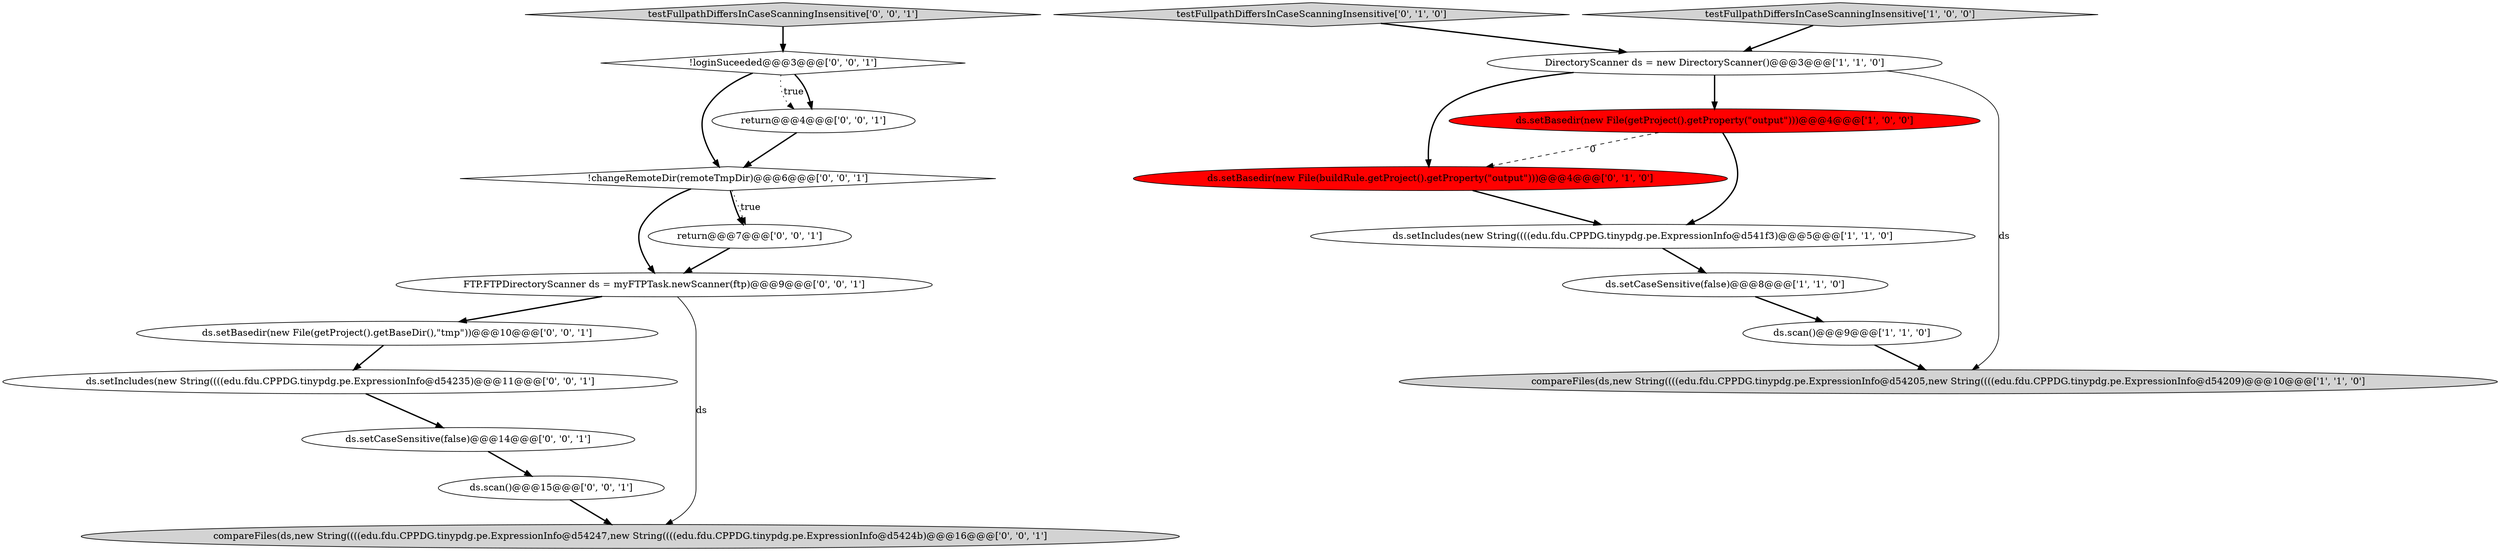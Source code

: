 digraph {
17 [style = filled, label = "ds.setBasedir(new File(getProject().getBaseDir(),\"tmp\"))@@@10@@@['0', '0', '1']", fillcolor = white, shape = ellipse image = "AAA0AAABBB3BBB"];
3 [style = filled, label = "ds.scan()@@@9@@@['1', '1', '0']", fillcolor = white, shape = ellipse image = "AAA0AAABBB1BBB"];
10 [style = filled, label = "compareFiles(ds,new String((((edu.fdu.CPPDG.tinypdg.pe.ExpressionInfo@d54247,new String((((edu.fdu.CPPDG.tinypdg.pe.ExpressionInfo@d5424b)@@@16@@@['0', '0', '1']", fillcolor = lightgray, shape = ellipse image = "AAA0AAABBB3BBB"];
9 [style = filled, label = "!changeRemoteDir(remoteTmpDir)@@@6@@@['0', '0', '1']", fillcolor = white, shape = diamond image = "AAA0AAABBB3BBB"];
12 [style = filled, label = "ds.setIncludes(new String((((edu.fdu.CPPDG.tinypdg.pe.ExpressionInfo@d54235)@@@11@@@['0', '0', '1']", fillcolor = white, shape = ellipse image = "AAA0AAABBB3BBB"];
11 [style = filled, label = "FTP.FTPDirectoryScanner ds = myFTPTask.newScanner(ftp)@@@9@@@['0', '0', '1']", fillcolor = white, shape = ellipse image = "AAA0AAABBB3BBB"];
19 [style = filled, label = "ds.scan()@@@15@@@['0', '0', '1']", fillcolor = white, shape = ellipse image = "AAA0AAABBB3BBB"];
5 [style = filled, label = "ds.setIncludes(new String((((edu.fdu.CPPDG.tinypdg.pe.ExpressionInfo@d541f3)@@@5@@@['1', '1', '0']", fillcolor = white, shape = ellipse image = "AAA0AAABBB1BBB"];
6 [style = filled, label = "ds.setCaseSensitive(false)@@@8@@@['1', '1', '0']", fillcolor = white, shape = ellipse image = "AAA0AAABBB1BBB"];
18 [style = filled, label = "ds.setCaseSensitive(false)@@@14@@@['0', '0', '1']", fillcolor = white, shape = ellipse image = "AAA0AAABBB3BBB"];
14 [style = filled, label = "testFullpathDiffersInCaseScanningInsensitive['0', '0', '1']", fillcolor = lightgray, shape = diamond image = "AAA0AAABBB3BBB"];
13 [style = filled, label = "!loginSuceeded@@@3@@@['0', '0', '1']", fillcolor = white, shape = diamond image = "AAA0AAABBB3BBB"];
15 [style = filled, label = "return@@@7@@@['0', '0', '1']", fillcolor = white, shape = ellipse image = "AAA0AAABBB3BBB"];
16 [style = filled, label = "return@@@4@@@['0', '0', '1']", fillcolor = white, shape = ellipse image = "AAA0AAABBB3BBB"];
7 [style = filled, label = "ds.setBasedir(new File(buildRule.getProject().getProperty(\"output\")))@@@4@@@['0', '1', '0']", fillcolor = red, shape = ellipse image = "AAA1AAABBB2BBB"];
0 [style = filled, label = "ds.setBasedir(new File(getProject().getProperty(\"output\")))@@@4@@@['1', '0', '0']", fillcolor = red, shape = ellipse image = "AAA1AAABBB1BBB"];
8 [style = filled, label = "testFullpathDiffersInCaseScanningInsensitive['0', '1', '0']", fillcolor = lightgray, shape = diamond image = "AAA0AAABBB2BBB"];
4 [style = filled, label = "testFullpathDiffersInCaseScanningInsensitive['1', '0', '0']", fillcolor = lightgray, shape = diamond image = "AAA0AAABBB1BBB"];
1 [style = filled, label = "compareFiles(ds,new String((((edu.fdu.CPPDG.tinypdg.pe.ExpressionInfo@d54205,new String((((edu.fdu.CPPDG.tinypdg.pe.ExpressionInfo@d54209)@@@10@@@['1', '1', '0']", fillcolor = lightgray, shape = ellipse image = "AAA0AAABBB1BBB"];
2 [style = filled, label = "DirectoryScanner ds = new DirectoryScanner()@@@3@@@['1', '1', '0']", fillcolor = white, shape = ellipse image = "AAA0AAABBB1BBB"];
6->3 [style = bold, label=""];
13->16 [style = dotted, label="true"];
9->11 [style = bold, label=""];
3->1 [style = bold, label=""];
18->19 [style = bold, label=""];
19->10 [style = bold, label=""];
4->2 [style = bold, label=""];
13->16 [style = bold, label=""];
7->5 [style = bold, label=""];
2->0 [style = bold, label=""];
17->12 [style = bold, label=""];
5->6 [style = bold, label=""];
15->11 [style = bold, label=""];
8->2 [style = bold, label=""];
9->15 [style = bold, label=""];
12->18 [style = bold, label=""];
11->17 [style = bold, label=""];
11->10 [style = solid, label="ds"];
9->15 [style = dotted, label="true"];
13->9 [style = bold, label=""];
2->7 [style = bold, label=""];
14->13 [style = bold, label=""];
2->1 [style = solid, label="ds"];
0->7 [style = dashed, label="0"];
16->9 [style = bold, label=""];
0->5 [style = bold, label=""];
}
